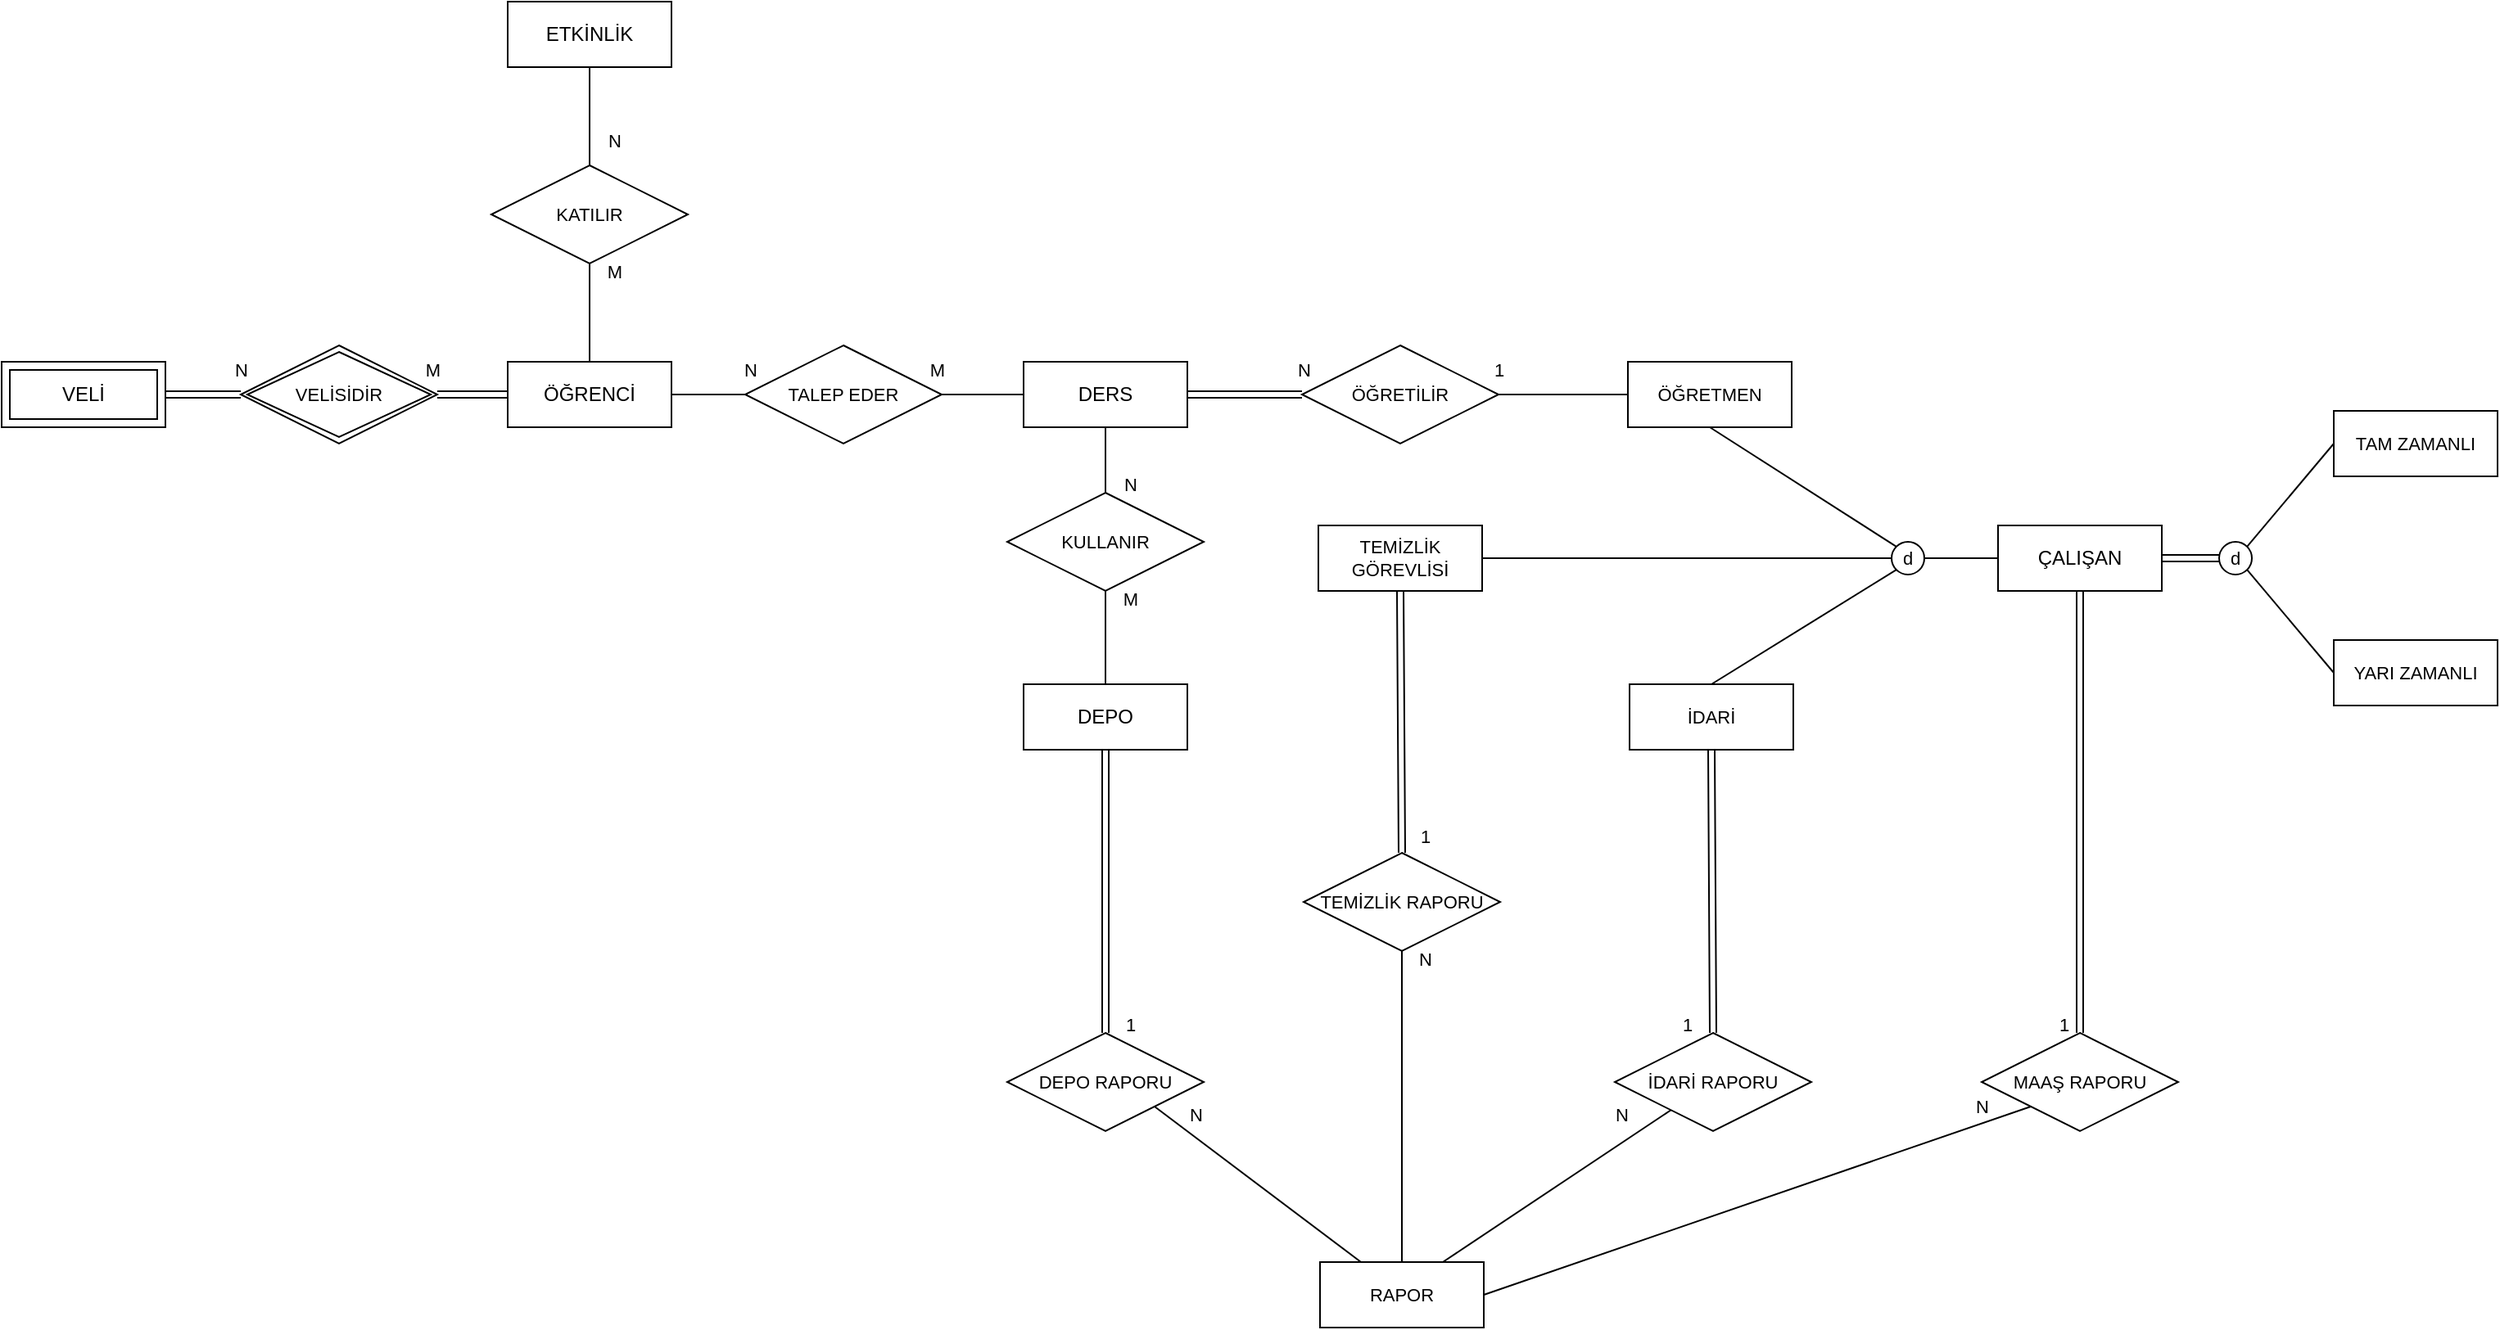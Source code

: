 <mxfile version="22.1.3" type="device">
  <diagram name="Page-1" id="4NCvkdqDn3G_KNUNt-42">
    <mxGraphModel dx="953" dy="965" grid="1" gridSize="10" guides="1" tooltips="1" connect="1" arrows="1" fold="1" page="1" pageScale="1" pageWidth="850" pageHeight="1100" math="0" shadow="0">
      <root>
        <mxCell id="0" />
        <mxCell id="1" parent="0" />
        <mxCell id="1I9XstZLOKtqaATK6yoz-54" style="edgeStyle=none;shape=link;rounded=0;orthogonalLoop=1;jettySize=auto;html=1;exitX=0.5;exitY=1;exitDx=0;exitDy=0;entryX=0.5;entryY=0;entryDx=0;entryDy=0;labelBackgroundColor=default;strokeColor=default;align=center;verticalAlign=middle;fontFamily=Helvetica;fontSize=11;fontColor=default;endArrow=none;endFill=0;" edge="1" parent="1" source="1I9XstZLOKtqaATK6yoz-1" target="1I9XstZLOKtqaATK6yoz-21">
          <mxGeometry relative="1" as="geometry" />
        </mxCell>
        <mxCell id="1I9XstZLOKtqaATK6yoz-61" style="edgeStyle=none;shape=link;rounded=0;orthogonalLoop=1;jettySize=auto;html=1;exitX=1;exitY=0.5;exitDx=0;exitDy=0;entryX=0;entryY=0.5;entryDx=0;entryDy=0;labelBackgroundColor=default;strokeColor=default;align=center;verticalAlign=middle;fontFamily=Helvetica;fontSize=11;fontColor=default;endArrow=none;endFill=0;" edge="1" parent="1" source="1I9XstZLOKtqaATK6yoz-1" target="1I9XstZLOKtqaATK6yoz-60">
          <mxGeometry relative="1" as="geometry" />
        </mxCell>
        <mxCell id="1I9XstZLOKtqaATK6yoz-1" value="ÇALIŞAN" style="whiteSpace=wrap;html=1;align=center;" vertex="1" parent="1">
          <mxGeometry x="2135" y="360" width="100" height="40" as="geometry" />
        </mxCell>
        <mxCell id="1I9XstZLOKtqaATK6yoz-2" value="ÖĞRENCİ" style="whiteSpace=wrap;html=1;align=center;" vertex="1" parent="1">
          <mxGeometry x="1225" y="260" width="100" height="40" as="geometry" />
        </mxCell>
        <mxCell id="1I9XstZLOKtqaATK6yoz-3" value="KATILIR" style="shape=rhombus;perimeter=rhombusPerimeter;whiteSpace=wrap;html=1;align=center;fontFamily=Helvetica;fontSize=11;fontColor=default;" vertex="1" parent="1">
          <mxGeometry x="1215" y="140" width="120" height="60" as="geometry" />
        </mxCell>
        <mxCell id="1I9XstZLOKtqaATK6yoz-5" value="ETKİNLİK" style="whiteSpace=wrap;html=1;align=center;" vertex="1" parent="1">
          <mxGeometry x="1225" y="40" width="100" height="40" as="geometry" />
        </mxCell>
        <mxCell id="1I9XstZLOKtqaATK6yoz-41" style="edgeStyle=orthogonalEdgeStyle;shape=link;rounded=0;orthogonalLoop=1;jettySize=auto;html=1;exitX=1;exitY=0.5;exitDx=0;exitDy=0;entryX=0;entryY=0.5;entryDx=0;entryDy=0;labelBackgroundColor=default;strokeColor=default;align=center;verticalAlign=middle;fontFamily=Helvetica;fontSize=11;fontColor=default;endArrow=none;endFill=0;" edge="1" parent="1" source="1I9XstZLOKtqaATK6yoz-6" target="1I9XstZLOKtqaATK6yoz-7">
          <mxGeometry relative="1" as="geometry" />
        </mxCell>
        <mxCell id="1I9XstZLOKtqaATK6yoz-6" value="VELİ" style="shape=ext;margin=3;double=1;whiteSpace=wrap;html=1;align=center;" vertex="1" parent="1">
          <mxGeometry x="916" y="260" width="100" height="40" as="geometry" />
        </mxCell>
        <mxCell id="1I9XstZLOKtqaATK6yoz-42" style="edgeStyle=orthogonalEdgeStyle;shape=link;rounded=0;orthogonalLoop=1;jettySize=auto;html=1;exitX=1;exitY=0.5;exitDx=0;exitDy=0;entryX=0;entryY=0.5;entryDx=0;entryDy=0;labelBackgroundColor=default;strokeColor=default;align=center;verticalAlign=middle;fontFamily=Helvetica;fontSize=11;fontColor=default;endArrow=none;endFill=0;" edge="1" parent="1" source="1I9XstZLOKtqaATK6yoz-7" target="1I9XstZLOKtqaATK6yoz-2">
          <mxGeometry relative="1" as="geometry" />
        </mxCell>
        <mxCell id="1I9XstZLOKtqaATK6yoz-7" value="VELİSİDİR" style="shape=rhombus;double=1;perimeter=rhombusPerimeter;whiteSpace=wrap;html=1;align=center;fontFamily=Helvetica;fontSize=11;fontColor=default;" vertex="1" parent="1">
          <mxGeometry x="1062" y="250" width="120" height="60" as="geometry" />
        </mxCell>
        <mxCell id="1I9XstZLOKtqaATK6yoz-8" value="TALEP EDER" style="shape=rhombus;perimeter=rhombusPerimeter;whiteSpace=wrap;html=1;align=center;fontFamily=Helvetica;fontSize=11;fontColor=default;" vertex="1" parent="1">
          <mxGeometry x="1370" y="250" width="120" height="60" as="geometry" />
        </mxCell>
        <mxCell id="1I9XstZLOKtqaATK6yoz-43" style="edgeStyle=orthogonalEdgeStyle;shape=connector;rounded=0;orthogonalLoop=1;jettySize=auto;html=1;exitX=0.5;exitY=1;exitDx=0;exitDy=0;entryX=0.5;entryY=0;entryDx=0;entryDy=0;labelBackgroundColor=default;strokeColor=default;align=center;verticalAlign=middle;fontFamily=Helvetica;fontSize=11;fontColor=default;endArrow=none;endFill=0;" edge="1" parent="1" source="1I9XstZLOKtqaATK6yoz-11" target="1I9XstZLOKtqaATK6yoz-12">
          <mxGeometry relative="1" as="geometry" />
        </mxCell>
        <mxCell id="1I9XstZLOKtqaATK6yoz-11" value="DERS" style="whiteSpace=wrap;html=1;align=center;" vertex="1" parent="1">
          <mxGeometry x="1540" y="260" width="100" height="40" as="geometry" />
        </mxCell>
        <mxCell id="1I9XstZLOKtqaATK6yoz-12" value="KULLANIR" style="shape=rhombus;perimeter=rhombusPerimeter;whiteSpace=wrap;html=1;align=center;fontFamily=Helvetica;fontSize=11;fontColor=default;" vertex="1" parent="1">
          <mxGeometry x="1530" y="340" width="120" height="60" as="geometry" />
        </mxCell>
        <mxCell id="1I9XstZLOKtqaATK6yoz-44" style="edgeStyle=orthogonalEdgeStyle;shape=connector;rounded=0;orthogonalLoop=1;jettySize=auto;html=1;exitX=0.5;exitY=0;exitDx=0;exitDy=0;entryX=0.5;entryY=1;entryDx=0;entryDy=0;labelBackgroundColor=default;strokeColor=default;align=center;verticalAlign=middle;fontFamily=Helvetica;fontSize=11;fontColor=default;endArrow=none;endFill=0;" edge="1" parent="1" source="1I9XstZLOKtqaATK6yoz-13" target="1I9XstZLOKtqaATK6yoz-12">
          <mxGeometry relative="1" as="geometry" />
        </mxCell>
        <mxCell id="1I9XstZLOKtqaATK6yoz-45" style="edgeStyle=orthogonalEdgeStyle;shape=link;rounded=0;orthogonalLoop=1;jettySize=auto;html=1;exitX=0.5;exitY=1;exitDx=0;exitDy=0;entryX=0.5;entryY=0;entryDx=0;entryDy=0;labelBackgroundColor=default;strokeColor=default;align=center;verticalAlign=middle;fontFamily=Helvetica;fontSize=11;fontColor=default;endArrow=none;endFill=0;" edge="1" parent="1" source="1I9XstZLOKtqaATK6yoz-13" target="1I9XstZLOKtqaATK6yoz-24">
          <mxGeometry relative="1" as="geometry" />
        </mxCell>
        <mxCell id="1I9XstZLOKtqaATK6yoz-13" value="DEPO" style="whiteSpace=wrap;html=1;align=center;" vertex="1" parent="1">
          <mxGeometry x="1540" y="457" width="100" height="40" as="geometry" />
        </mxCell>
        <mxCell id="1I9XstZLOKtqaATK6yoz-57" style="edgeStyle=none;shape=connector;rounded=0;orthogonalLoop=1;jettySize=auto;html=1;exitX=0.5;exitY=1;exitDx=0;exitDy=0;entryX=0;entryY=0;entryDx=0;entryDy=0;labelBackgroundColor=default;strokeColor=default;align=center;verticalAlign=middle;fontFamily=Helvetica;fontSize=11;fontColor=default;endArrow=none;endFill=0;" edge="1" parent="1" source="1I9XstZLOKtqaATK6yoz-14" target="1I9XstZLOKtqaATK6yoz-55">
          <mxGeometry relative="1" as="geometry" />
        </mxCell>
        <mxCell id="1I9XstZLOKtqaATK6yoz-14" value="ÖĞRETMEN" style="whiteSpace=wrap;html=1;align=center;fontFamily=Helvetica;fontSize=11;fontColor=default;" vertex="1" parent="1">
          <mxGeometry x="1909" y="260" width="100" height="40" as="geometry" />
        </mxCell>
        <mxCell id="1I9XstZLOKtqaATK6yoz-40" style="edgeStyle=orthogonalEdgeStyle;rounded=0;orthogonalLoop=1;jettySize=auto;html=1;exitX=1;exitY=0.5;exitDx=0;exitDy=0;entryX=0;entryY=0.5;entryDx=0;entryDy=0;endArrow=none;endFill=0;" edge="1" parent="1" source="1I9XstZLOKtqaATK6yoz-15" target="1I9XstZLOKtqaATK6yoz-14">
          <mxGeometry relative="1" as="geometry" />
        </mxCell>
        <mxCell id="1I9XstZLOKtqaATK6yoz-15" value="ÖĞRETİLİR" style="shape=rhombus;perimeter=rhombusPerimeter;whiteSpace=wrap;html=1;align=center;fontFamily=Helvetica;fontSize=11;fontColor=default;" vertex="1" parent="1">
          <mxGeometry x="1710" y="250" width="120" height="60" as="geometry" />
        </mxCell>
        <mxCell id="1I9XstZLOKtqaATK6yoz-53" style="edgeStyle=none;shape=link;rounded=0;orthogonalLoop=1;jettySize=auto;html=1;exitX=0.5;exitY=1;exitDx=0;exitDy=0;entryX=0.5;entryY=0;entryDx=0;entryDy=0;labelBackgroundColor=default;strokeColor=default;align=center;verticalAlign=middle;fontFamily=Helvetica;fontSize=11;fontColor=default;endArrow=none;endFill=0;" edge="1" parent="1" source="1I9XstZLOKtqaATK6yoz-16" target="1I9XstZLOKtqaATK6yoz-22">
          <mxGeometry relative="1" as="geometry" />
        </mxCell>
        <mxCell id="1I9XstZLOKtqaATK6yoz-16" value="İDARİ" style="whiteSpace=wrap;html=1;align=center;fontFamily=Helvetica;fontSize=11;fontColor=default;" vertex="1" parent="1">
          <mxGeometry x="1910" y="457" width="100" height="40" as="geometry" />
        </mxCell>
        <mxCell id="1I9XstZLOKtqaATK6yoz-52" style="edgeStyle=none;shape=link;rounded=0;orthogonalLoop=1;jettySize=auto;html=1;exitX=0.5;exitY=1;exitDx=0;exitDy=0;entryX=0.5;entryY=0;entryDx=0;entryDy=0;labelBackgroundColor=default;strokeColor=default;align=center;verticalAlign=middle;fontFamily=Helvetica;fontSize=11;fontColor=default;endArrow=none;endFill=0;" edge="1" parent="1" source="1I9XstZLOKtqaATK6yoz-17" target="1I9XstZLOKtqaATK6yoz-23">
          <mxGeometry relative="1" as="geometry" />
        </mxCell>
        <mxCell id="1I9XstZLOKtqaATK6yoz-17" value="TEMİZLİK GÖREVLİSİ" style="whiteSpace=wrap;html=1;align=center;fontFamily=Helvetica;fontSize=11;fontColor=default;" vertex="1" parent="1">
          <mxGeometry x="1720" y="360" width="100" height="40" as="geometry" />
        </mxCell>
        <mxCell id="1I9XstZLOKtqaATK6yoz-18" value="TAM ZAMANLI" style="whiteSpace=wrap;html=1;align=center;fontFamily=Helvetica;fontSize=11;fontColor=default;" vertex="1" parent="1">
          <mxGeometry x="2340" y="290" width="100" height="40" as="geometry" />
        </mxCell>
        <mxCell id="1I9XstZLOKtqaATK6yoz-19" value="YARI ZAMANLI" style="whiteSpace=wrap;html=1;align=center;fontFamily=Helvetica;fontSize=11;fontColor=default;" vertex="1" parent="1">
          <mxGeometry x="2340" y="430" width="100" height="40" as="geometry" />
        </mxCell>
        <mxCell id="1I9XstZLOKtqaATK6yoz-20" value="RAPOR" style="whiteSpace=wrap;html=1;align=center;fontFamily=Helvetica;fontSize=11;fontColor=default;" vertex="1" parent="1">
          <mxGeometry x="1721" y="810" width="100" height="40" as="geometry" />
        </mxCell>
        <mxCell id="1I9XstZLOKtqaATK6yoz-51" style="edgeStyle=none;shape=connector;rounded=0;orthogonalLoop=1;jettySize=auto;html=1;exitX=0;exitY=1;exitDx=0;exitDy=0;entryX=1;entryY=0.5;entryDx=0;entryDy=0;labelBackgroundColor=default;strokeColor=default;align=center;verticalAlign=middle;fontFamily=Helvetica;fontSize=11;fontColor=default;endArrow=none;endFill=0;" edge="1" parent="1" source="1I9XstZLOKtqaATK6yoz-21" target="1I9XstZLOKtqaATK6yoz-20">
          <mxGeometry relative="1" as="geometry" />
        </mxCell>
        <mxCell id="1I9XstZLOKtqaATK6yoz-21" value="MAAŞ RAPORU" style="shape=rhombus;perimeter=rhombusPerimeter;whiteSpace=wrap;html=1;align=center;fontFamily=Helvetica;fontSize=11;fontColor=default;" vertex="1" parent="1">
          <mxGeometry x="2125" y="670" width="120" height="60" as="geometry" />
        </mxCell>
        <mxCell id="1I9XstZLOKtqaATK6yoz-50" style="edgeStyle=none;shape=connector;rounded=0;orthogonalLoop=1;jettySize=auto;html=1;entryX=0.75;entryY=0;entryDx=0;entryDy=0;labelBackgroundColor=default;strokeColor=default;align=center;verticalAlign=middle;fontFamily=Helvetica;fontSize=11;fontColor=default;endArrow=none;endFill=0;" edge="1" parent="1" source="1I9XstZLOKtqaATK6yoz-22" target="1I9XstZLOKtqaATK6yoz-20">
          <mxGeometry relative="1" as="geometry" />
        </mxCell>
        <mxCell id="1I9XstZLOKtqaATK6yoz-22" value="İDARİ RAPORU" style="shape=rhombus;perimeter=rhombusPerimeter;whiteSpace=wrap;html=1;align=center;fontFamily=Helvetica;fontSize=11;fontColor=default;" vertex="1" parent="1">
          <mxGeometry x="1901" y="670" width="120" height="60" as="geometry" />
        </mxCell>
        <mxCell id="1I9XstZLOKtqaATK6yoz-49" style="edgeStyle=none;rounded=0;orthogonalLoop=1;jettySize=auto;html=1;exitX=0.5;exitY=1;exitDx=0;exitDy=0;entryX=0.5;entryY=0;entryDx=0;entryDy=0;labelBackgroundColor=default;strokeColor=default;align=center;verticalAlign=middle;fontFamily=Helvetica;fontSize=11;fontColor=default;endArrow=none;endFill=0;" edge="1" parent="1" source="1I9XstZLOKtqaATK6yoz-23" target="1I9XstZLOKtqaATK6yoz-20">
          <mxGeometry relative="1" as="geometry" />
        </mxCell>
        <mxCell id="1I9XstZLOKtqaATK6yoz-23" value="TEMİZLİK RAPORU" style="shape=rhombus;perimeter=rhombusPerimeter;whiteSpace=wrap;html=1;align=center;fontFamily=Helvetica;fontSize=11;fontColor=default;" vertex="1" parent="1">
          <mxGeometry x="1711" y="560" width="120" height="60" as="geometry" />
        </mxCell>
        <mxCell id="1I9XstZLOKtqaATK6yoz-48" style="edgeStyle=none;shape=connector;rounded=0;orthogonalLoop=1;jettySize=auto;html=1;exitX=1;exitY=1;exitDx=0;exitDy=0;entryX=0.25;entryY=0;entryDx=0;entryDy=0;labelBackgroundColor=default;strokeColor=default;align=center;verticalAlign=middle;fontFamily=Helvetica;fontSize=11;fontColor=default;endArrow=none;endFill=0;" edge="1" parent="1" source="1I9XstZLOKtqaATK6yoz-24" target="1I9XstZLOKtqaATK6yoz-20">
          <mxGeometry relative="1" as="geometry" />
        </mxCell>
        <mxCell id="1I9XstZLOKtqaATK6yoz-24" value="DEPO RAPORU" style="shape=rhombus;perimeter=rhombusPerimeter;whiteSpace=wrap;html=1;align=center;fontFamily=Helvetica;fontSize=11;fontColor=default;" vertex="1" parent="1">
          <mxGeometry x="1530" y="670" width="120" height="60" as="geometry" />
        </mxCell>
        <mxCell id="1I9XstZLOKtqaATK6yoz-33" value="" style="endArrow=none;html=1;rounded=0;exitX=1;exitY=0.5;exitDx=0;exitDy=0;entryX=0;entryY=0.5;entryDx=0;entryDy=0;" edge="1" parent="1" source="1I9XstZLOKtqaATK6yoz-2" target="1I9XstZLOKtqaATK6yoz-8">
          <mxGeometry relative="1" as="geometry">
            <mxPoint x="1110" y="250" as="sourcePoint" />
            <mxPoint x="1270" y="250" as="targetPoint" />
          </mxGeometry>
        </mxCell>
        <mxCell id="1I9XstZLOKtqaATK6yoz-34" value="" style="endArrow=none;html=1;rounded=0;exitX=1;exitY=0.5;exitDx=0;exitDy=0;entryX=0;entryY=0.5;entryDx=0;entryDy=0;" edge="1" parent="1" source="1I9XstZLOKtqaATK6yoz-8" target="1I9XstZLOKtqaATK6yoz-11">
          <mxGeometry relative="1" as="geometry">
            <mxPoint x="1335" y="290" as="sourcePoint" />
            <mxPoint x="1380" y="290" as="targetPoint" />
          </mxGeometry>
        </mxCell>
        <mxCell id="1I9XstZLOKtqaATK6yoz-35" value="" style="endArrow=none;html=1;rounded=0;entryX=0.5;entryY=1;entryDx=0;entryDy=0;exitX=0.5;exitY=0;exitDx=0;exitDy=0;" edge="1" parent="1" source="1I9XstZLOKtqaATK6yoz-3" target="1I9XstZLOKtqaATK6yoz-5">
          <mxGeometry width="50" height="50" relative="1" as="geometry">
            <mxPoint x="1170" y="280" as="sourcePoint" />
            <mxPoint x="1220" y="230" as="targetPoint" />
          </mxGeometry>
        </mxCell>
        <mxCell id="1I9XstZLOKtqaATK6yoz-36" value="" style="endArrow=none;html=1;rounded=0;entryX=0.5;entryY=0;entryDx=0;entryDy=0;exitX=0.5;exitY=1;exitDx=0;exitDy=0;" edge="1" parent="1" source="1I9XstZLOKtqaATK6yoz-3" target="1I9XstZLOKtqaATK6yoz-2">
          <mxGeometry width="50" height="50" relative="1" as="geometry">
            <mxPoint x="1285" y="150" as="sourcePoint" />
            <mxPoint x="1285" y="90" as="targetPoint" />
          </mxGeometry>
        </mxCell>
        <mxCell id="1I9XstZLOKtqaATK6yoz-37" value="" style="shape=link;html=1;rounded=0;entryX=0;entryY=0.5;entryDx=0;entryDy=0;exitX=1;exitY=0.5;exitDx=0;exitDy=0;" edge="1" parent="1" source="1I9XstZLOKtqaATK6yoz-11" target="1I9XstZLOKtqaATK6yoz-15">
          <mxGeometry relative="1" as="geometry">
            <mxPoint x="1192" y="290" as="sourcePoint" />
            <mxPoint x="1235" y="290" as="targetPoint" />
          </mxGeometry>
        </mxCell>
        <mxCell id="1I9XstZLOKtqaATK6yoz-58" style="edgeStyle=none;shape=connector;rounded=0;orthogonalLoop=1;jettySize=auto;html=1;exitX=0;exitY=0.5;exitDx=0;exitDy=0;entryX=1;entryY=0.5;entryDx=0;entryDy=0;labelBackgroundColor=default;strokeColor=default;align=center;verticalAlign=middle;fontFamily=Helvetica;fontSize=11;fontColor=default;endArrow=none;endFill=0;" edge="1" parent="1" source="1I9XstZLOKtqaATK6yoz-55" target="1I9XstZLOKtqaATK6yoz-17">
          <mxGeometry relative="1" as="geometry" />
        </mxCell>
        <mxCell id="1I9XstZLOKtqaATK6yoz-59" style="edgeStyle=none;shape=connector;rounded=0;orthogonalLoop=1;jettySize=auto;html=1;exitX=0;exitY=1;exitDx=0;exitDy=0;entryX=0.5;entryY=0;entryDx=0;entryDy=0;labelBackgroundColor=default;strokeColor=default;align=center;verticalAlign=middle;fontFamily=Helvetica;fontSize=11;fontColor=default;endArrow=none;endFill=0;" edge="1" parent="1" source="1I9XstZLOKtqaATK6yoz-55" target="1I9XstZLOKtqaATK6yoz-16">
          <mxGeometry relative="1" as="geometry" />
        </mxCell>
        <mxCell id="1I9XstZLOKtqaATK6yoz-87" style="edgeStyle=none;shape=connector;rounded=0;orthogonalLoop=1;jettySize=auto;html=1;exitX=1;exitY=0.5;exitDx=0;exitDy=0;entryX=0;entryY=0.5;entryDx=0;entryDy=0;labelBackgroundColor=default;strokeColor=default;align=center;verticalAlign=middle;fontFamily=Helvetica;fontSize=11;fontColor=default;endArrow=none;endFill=0;" edge="1" parent="1" source="1I9XstZLOKtqaATK6yoz-55" target="1I9XstZLOKtqaATK6yoz-1">
          <mxGeometry relative="1" as="geometry" />
        </mxCell>
        <mxCell id="1I9XstZLOKtqaATK6yoz-55" value="d" style="ellipse;whiteSpace=wrap;html=1;aspect=fixed;fontFamily=Helvetica;fontSize=11;fontColor=default;" vertex="1" parent="1">
          <mxGeometry x="2070" y="370" width="20" height="20" as="geometry" />
        </mxCell>
        <mxCell id="1I9XstZLOKtqaATK6yoz-62" style="edgeStyle=none;shape=connector;rounded=0;orthogonalLoop=1;jettySize=auto;html=1;exitX=1;exitY=0;exitDx=0;exitDy=0;entryX=0;entryY=0.5;entryDx=0;entryDy=0;labelBackgroundColor=default;strokeColor=default;align=center;verticalAlign=middle;fontFamily=Helvetica;fontSize=11;fontColor=default;endArrow=none;endFill=0;" edge="1" parent="1" source="1I9XstZLOKtqaATK6yoz-60" target="1I9XstZLOKtqaATK6yoz-18">
          <mxGeometry relative="1" as="geometry" />
        </mxCell>
        <mxCell id="1I9XstZLOKtqaATK6yoz-63" style="edgeStyle=none;shape=connector;rounded=0;orthogonalLoop=1;jettySize=auto;html=1;exitX=1;exitY=1;exitDx=0;exitDy=0;entryX=0;entryY=0.5;entryDx=0;entryDy=0;labelBackgroundColor=default;strokeColor=default;align=center;verticalAlign=middle;fontFamily=Helvetica;fontSize=11;fontColor=default;endArrow=none;endFill=0;" edge="1" parent="1" source="1I9XstZLOKtqaATK6yoz-60" target="1I9XstZLOKtqaATK6yoz-19">
          <mxGeometry relative="1" as="geometry" />
        </mxCell>
        <mxCell id="1I9XstZLOKtqaATK6yoz-60" value="d" style="ellipse;whiteSpace=wrap;html=1;aspect=fixed;fontFamily=Helvetica;fontSize=11;fontColor=default;" vertex="1" parent="1">
          <mxGeometry x="2270" y="370" width="20" height="20" as="geometry" />
        </mxCell>
        <mxCell id="1I9XstZLOKtqaATK6yoz-65" value="N" style="text;html=1;align=center;verticalAlign=middle;resizable=0;points=[];autosize=1;strokeColor=none;fillColor=none;fontSize=11;fontFamily=Helvetica;fontColor=default;" vertex="1" parent="1">
          <mxGeometry x="1047" y="250" width="30" height="30" as="geometry" />
        </mxCell>
        <mxCell id="1I9XstZLOKtqaATK6yoz-66" value="M" style="text;html=1;align=center;verticalAlign=middle;resizable=0;points=[];autosize=1;strokeColor=none;fillColor=none;fontSize=11;fontFamily=Helvetica;fontColor=default;" vertex="1" parent="1">
          <mxGeometry x="1164" y="250" width="30" height="30" as="geometry" />
        </mxCell>
        <mxCell id="1I9XstZLOKtqaATK6yoz-67" value="N" style="text;html=1;align=center;verticalAlign=middle;resizable=0;points=[];autosize=1;strokeColor=none;fillColor=none;fontSize=11;fontFamily=Helvetica;fontColor=default;" vertex="1" parent="1">
          <mxGeometry x="1275" y="110" width="30" height="30" as="geometry" />
        </mxCell>
        <mxCell id="1I9XstZLOKtqaATK6yoz-69" value="M" style="text;html=1;align=center;verticalAlign=middle;resizable=0;points=[];autosize=1;strokeColor=none;fillColor=none;fontSize=11;fontFamily=Helvetica;fontColor=default;" vertex="1" parent="1">
          <mxGeometry x="1275" y="190" width="30" height="30" as="geometry" />
        </mxCell>
        <mxCell id="1I9XstZLOKtqaATK6yoz-70" value="M" style="text;html=1;align=center;verticalAlign=middle;resizable=0;points=[];autosize=1;strokeColor=none;fillColor=none;fontSize=11;fontFamily=Helvetica;fontColor=default;" vertex="1" parent="1">
          <mxGeometry x="1472" y="250" width="30" height="30" as="geometry" />
        </mxCell>
        <mxCell id="1I9XstZLOKtqaATK6yoz-71" value="N" style="text;html=1;align=center;verticalAlign=middle;resizable=0;points=[];autosize=1;strokeColor=none;fillColor=none;fontSize=11;fontFamily=Helvetica;fontColor=default;" vertex="1" parent="1">
          <mxGeometry x="1358" y="250" width="30" height="30" as="geometry" />
        </mxCell>
        <mxCell id="1I9XstZLOKtqaATK6yoz-72" value="N" style="text;html=1;align=center;verticalAlign=middle;resizable=0;points=[];autosize=1;strokeColor=none;fillColor=none;fontSize=11;fontFamily=Helvetica;fontColor=default;" vertex="1" parent="1">
          <mxGeometry x="1696" y="250" width="30" height="30" as="geometry" />
        </mxCell>
        <mxCell id="1I9XstZLOKtqaATK6yoz-73" value="1" style="text;html=1;align=center;verticalAlign=middle;resizable=0;points=[];autosize=1;strokeColor=none;fillColor=none;fontSize=11;fontFamily=Helvetica;fontColor=default;" vertex="1" parent="1">
          <mxGeometry x="1815" y="250" width="30" height="30" as="geometry" />
        </mxCell>
        <mxCell id="1I9XstZLOKtqaATK6yoz-75" value="N" style="text;html=1;align=center;verticalAlign=middle;resizable=0;points=[];autosize=1;strokeColor=none;fillColor=none;fontSize=11;fontFamily=Helvetica;fontColor=default;" vertex="1" parent="1">
          <mxGeometry x="1590" y="320" width="30" height="30" as="geometry" />
        </mxCell>
        <mxCell id="1I9XstZLOKtqaATK6yoz-76" value="M" style="text;html=1;align=center;verticalAlign=middle;resizable=0;points=[];autosize=1;strokeColor=none;fillColor=none;fontSize=11;fontFamily=Helvetica;fontColor=default;" vertex="1" parent="1">
          <mxGeometry x="1590" y="390" width="30" height="30" as="geometry" />
        </mxCell>
        <mxCell id="1I9XstZLOKtqaATK6yoz-78" value="1" style="text;html=1;align=center;verticalAlign=middle;resizable=0;points=[];autosize=1;strokeColor=none;fillColor=none;fontSize=11;fontFamily=Helvetica;fontColor=default;" vertex="1" parent="1">
          <mxGeometry x="1590" y="650" width="30" height="30" as="geometry" />
        </mxCell>
        <mxCell id="1I9XstZLOKtqaATK6yoz-79" value="N" style="text;html=1;align=center;verticalAlign=middle;resizable=0;points=[];autosize=1;strokeColor=none;fillColor=none;fontSize=11;fontFamily=Helvetica;fontColor=default;" vertex="1" parent="1">
          <mxGeometry x="1630" y="705" width="30" height="30" as="geometry" />
        </mxCell>
        <mxCell id="1I9XstZLOKtqaATK6yoz-81" value="1" style="text;html=1;align=center;verticalAlign=middle;resizable=0;points=[];autosize=1;strokeColor=none;fillColor=none;fontSize=11;fontFamily=Helvetica;fontColor=default;" vertex="1" parent="1">
          <mxGeometry x="1770" y="535" width="30" height="30" as="geometry" />
        </mxCell>
        <mxCell id="1I9XstZLOKtqaATK6yoz-82" value="N" style="text;html=1;align=center;verticalAlign=middle;resizable=0;points=[];autosize=1;strokeColor=none;fillColor=none;fontSize=11;fontFamily=Helvetica;fontColor=default;" vertex="1" parent="1">
          <mxGeometry x="1770" y="610" width="30" height="30" as="geometry" />
        </mxCell>
        <mxCell id="1I9XstZLOKtqaATK6yoz-83" value="N" style="text;html=1;align=center;verticalAlign=middle;resizable=0;points=[];autosize=1;strokeColor=none;fillColor=none;fontSize=11;fontFamily=Helvetica;fontColor=default;" vertex="1" parent="1">
          <mxGeometry x="1890" y="705" width="30" height="30" as="geometry" />
        </mxCell>
        <mxCell id="1I9XstZLOKtqaATK6yoz-84" value="1" style="text;html=1;align=center;verticalAlign=middle;resizable=0;points=[];autosize=1;strokeColor=none;fillColor=none;fontSize=11;fontFamily=Helvetica;fontColor=default;" vertex="1" parent="1">
          <mxGeometry x="1930" y="650" width="30" height="30" as="geometry" />
        </mxCell>
        <mxCell id="1I9XstZLOKtqaATK6yoz-85" value="1" style="text;html=1;align=center;verticalAlign=middle;resizable=0;points=[];autosize=1;strokeColor=none;fillColor=none;fontSize=11;fontFamily=Helvetica;fontColor=default;" vertex="1" parent="1">
          <mxGeometry x="2160" y="650" width="30" height="30" as="geometry" />
        </mxCell>
        <mxCell id="1I9XstZLOKtqaATK6yoz-86" value="N" style="text;html=1;align=center;verticalAlign=middle;resizable=0;points=[];autosize=1;strokeColor=none;fillColor=none;fontSize=11;fontFamily=Helvetica;fontColor=default;" vertex="1" parent="1">
          <mxGeometry x="2110" y="700" width="30" height="30" as="geometry" />
        </mxCell>
      </root>
    </mxGraphModel>
  </diagram>
</mxfile>
